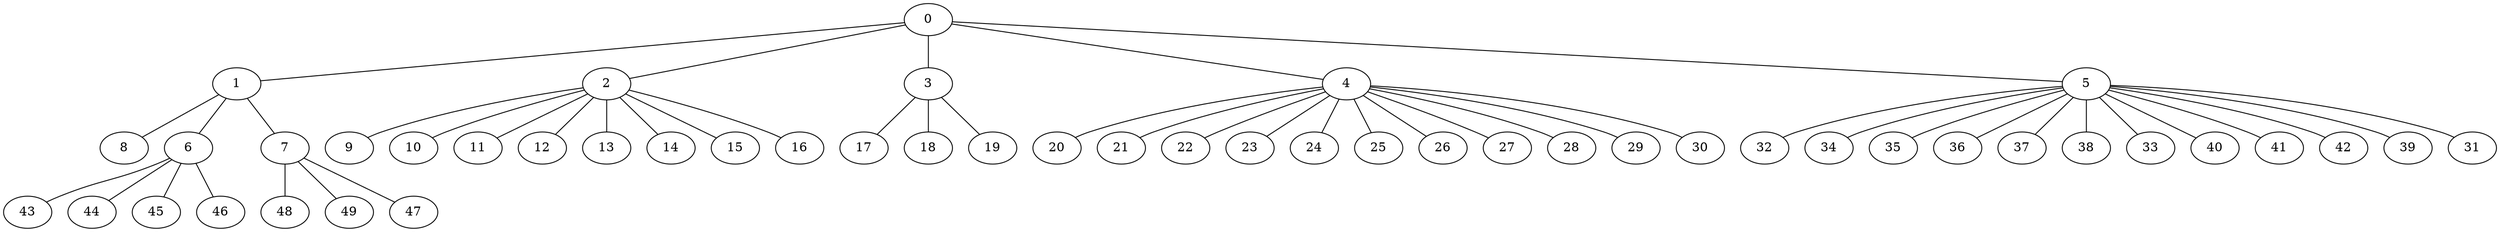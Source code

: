 
graph graphname {
    0 -- 1
0 -- 2
0 -- 3
0 -- 4
0 -- 5
1 -- 8
1 -- 6
1 -- 7
2 -- 9
2 -- 10
2 -- 11
2 -- 12
2 -- 13
2 -- 14
2 -- 15
2 -- 16
3 -- 17
3 -- 18
3 -- 19
4 -- 20
4 -- 21
4 -- 22
4 -- 23
4 -- 24
4 -- 25
4 -- 26
4 -- 27
4 -- 28
4 -- 29
4 -- 30
5 -- 32
5 -- 34
5 -- 35
5 -- 36
5 -- 37
5 -- 38
5 -- 33
5 -- 40
5 -- 41
5 -- 42
5 -- 39
5 -- 31
6 -- 43
6 -- 44
6 -- 45
6 -- 46
7 -- 48
7 -- 49
7 -- 47

}
